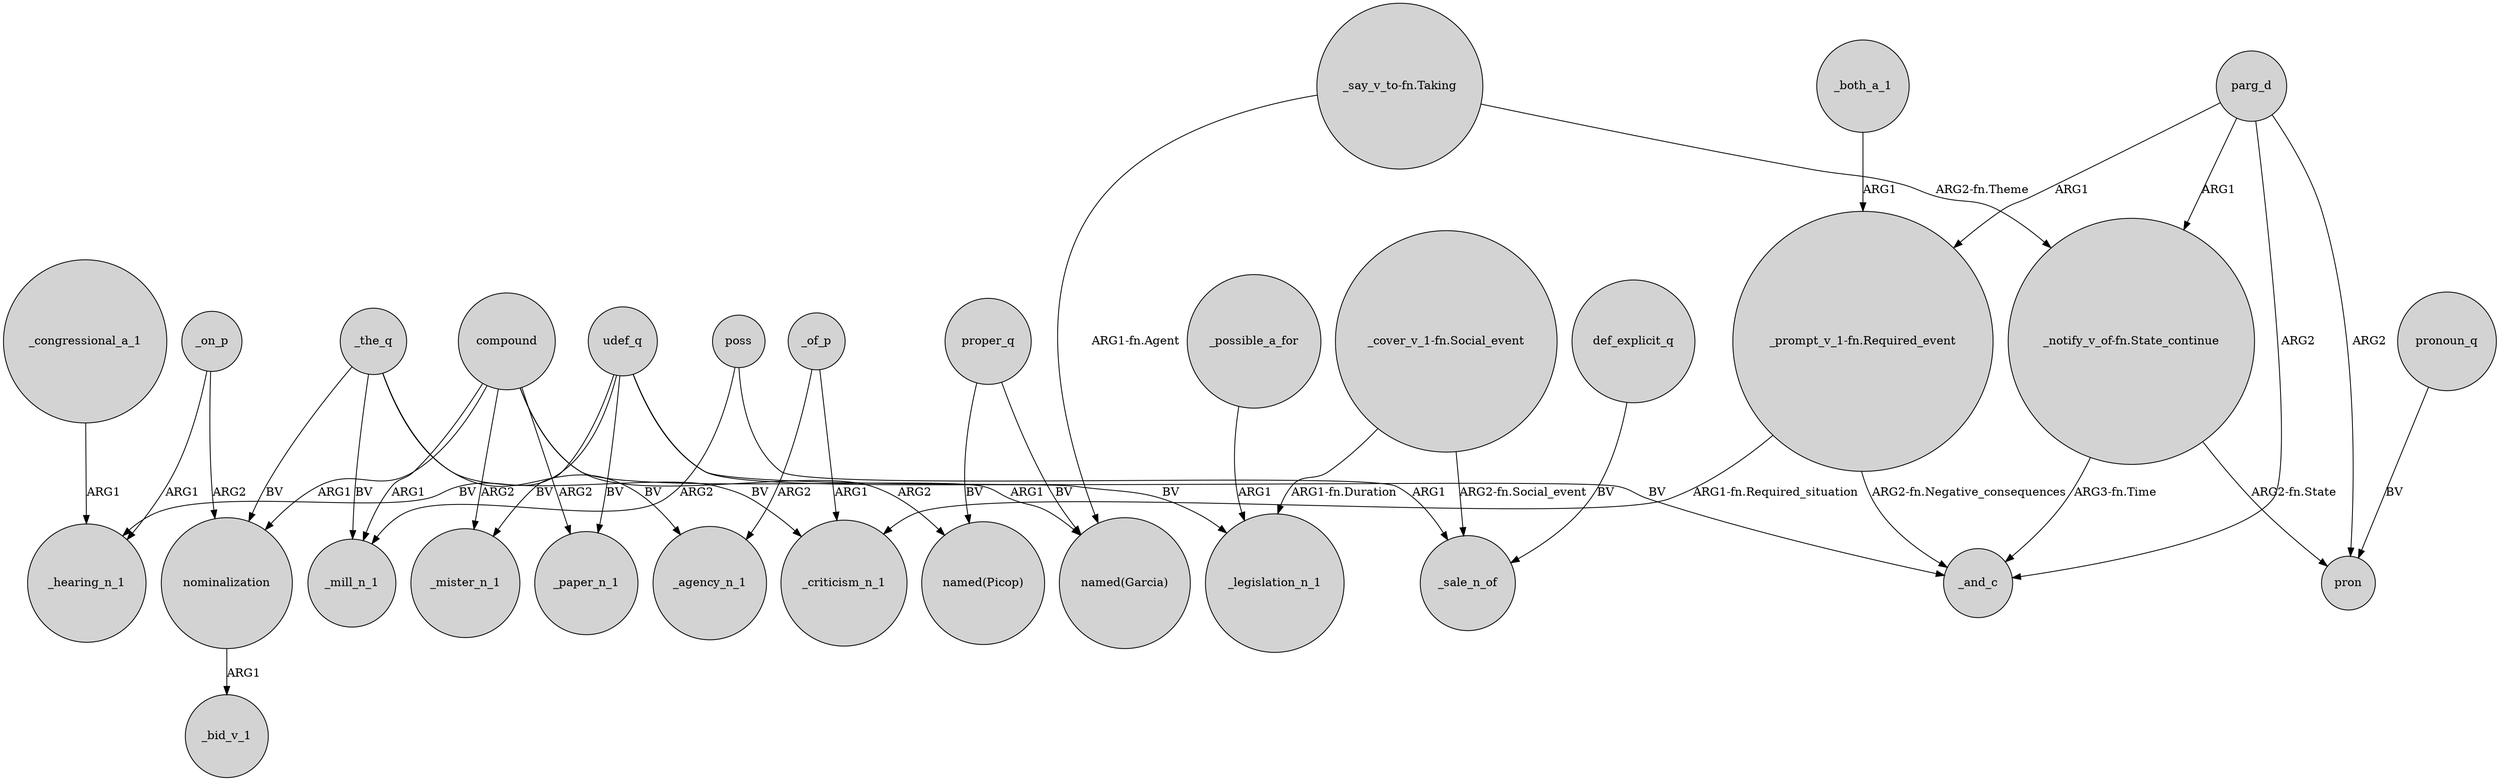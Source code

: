 digraph {
	node [shape=circle style=filled]
	_the_q -> _mill_n_1 [label=BV]
	"_notify_v_of-fn.State_continue" -> pron [label="ARG2-fn.State"]
	_the_q -> nominalization [label=BV]
	compound -> _mister_n_1 [label=ARG2]
	_possible_a_for -> _legislation_n_1 [label=ARG1]
	nominalization -> _bid_v_1 [label=ARG1]
	_of_p -> _agency_n_1 [label=ARG2]
	_congressional_a_1 -> _hearing_n_1 [label=ARG1]
	proper_q -> "named(Garcia)" [label=BV]
	_on_p -> nominalization [label=ARG2]
	"_prompt_v_1-fn.Required_event" -> _criticism_n_1 [label="ARG1-fn.Required_situation"]
	udef_q -> _paper_n_1 [label=BV]
	compound -> _paper_n_1 [label=ARG2]
	"_prompt_v_1-fn.Required_event" -> _and_c [label="ARG2-fn.Negative_consequences"]
	parg_d -> pron [label=ARG2]
	_the_q -> _agency_n_1 [label=BV]
	compound -> "named(Garcia)" [label=ARG1]
	parg_d -> "_notify_v_of-fn.State_continue" [label=ARG1]
	udef_q -> _and_c [label=BV]
	udef_q -> _mister_n_1 [label=BV]
	parg_d -> "_prompt_v_1-fn.Required_event" [label=ARG1]
	"_cover_v_1-fn.Social_event" -> _sale_n_of [label="ARG2-fn.Social_event"]
	"_say_v_to-fn.Taking" -> "named(Garcia)" [label="ARG1-fn.Agent"]
	_of_p -> _criticism_n_1 [label=ARG1]
	"_cover_v_1-fn.Social_event" -> _legislation_n_1 [label="ARG1-fn.Duration"]
	proper_q -> "named(Picop)" [label=BV]
	pronoun_q -> pron [label=BV]
	udef_q -> _hearing_n_1 [label=BV]
	def_explicit_q -> _sale_n_of [label=BV]
	udef_q -> _legislation_n_1 [label=BV]
	compound -> nominalization [label=ARG1]
	compound -> _mill_n_1 [label=ARG1]
	compound -> "named(Picop)" [label=ARG2]
	"_notify_v_of-fn.State_continue" -> _and_c [label="ARG3-fn.Time"]
	"_say_v_to-fn.Taking" -> "_notify_v_of-fn.State_continue" [label="ARG2-fn.Theme"]
	_both_a_1 -> "_prompt_v_1-fn.Required_event" [label=ARG1]
	_on_p -> _hearing_n_1 [label=ARG1]
	parg_d -> _and_c [label=ARG2]
	poss -> _mill_n_1 [label=ARG2]
	poss -> _sale_n_of [label=ARG1]
	_the_q -> _criticism_n_1 [label=BV]
}
